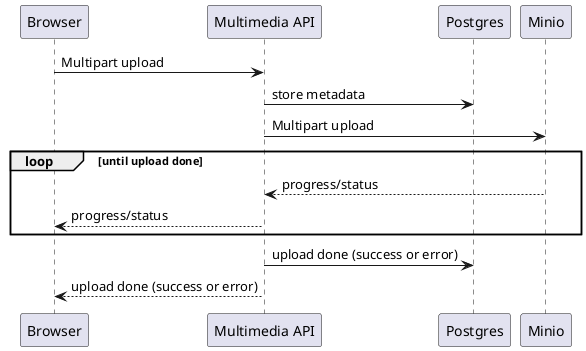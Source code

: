 @startuml
Browser -> "Multimedia API": Multipart upload
"Multimedia API" -> Postgres: store metadata
"Multimedia API" -> Minio: Multipart upload
loop until upload done
    Minio --> "Multimedia API": progress/status
    "Multimedia API" --> Browser: progress/status
end
"Multimedia API" -> Postgres: upload done (success or error)
"Multimedia API" --> Browser: upload done (success or error)
@enduml
